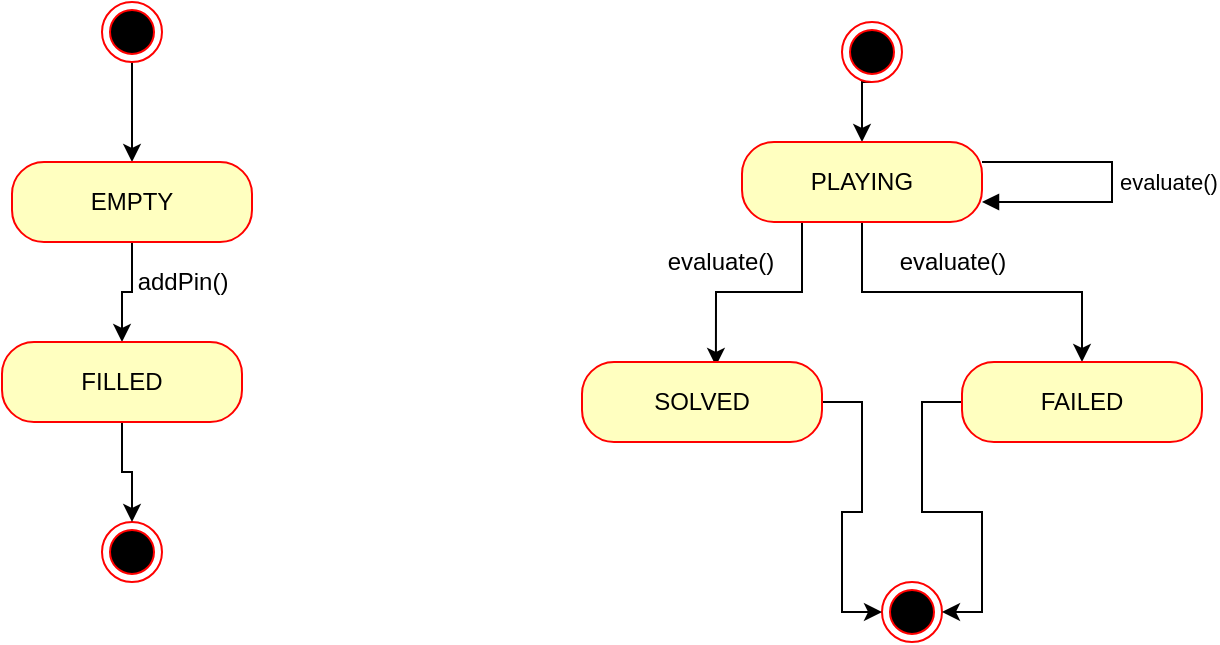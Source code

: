 <mxfile version="14.4.3" type="device"><diagram id="6CFKEhodHw7idIN-bpof" name="Page-1"><mxGraphModel dx="1182" dy="761" grid="1" gridSize="10" guides="1" tooltips="1" connect="1" arrows="1" fold="1" page="1" pageScale="1" pageWidth="827" pageHeight="1169" math="0" shadow="0"><root><mxCell id="0"/><mxCell id="1" parent="0"/><mxCell id="_T4OtWrat3wSjPlDZtXl-10" style="edgeStyle=orthogonalEdgeStyle;rounded=0;orthogonalLoop=1;jettySize=auto;html=1;exitX=0.5;exitY=1;exitDx=0;exitDy=0;" edge="1" parent="1" source="_T4OtWrat3wSjPlDZtXl-5" target="_T4OtWrat3wSjPlDZtXl-11"><mxGeometry relative="1" as="geometry"><mxPoint x="155" y="180" as="targetPoint"/></mxGeometry></mxCell><mxCell id="_T4OtWrat3wSjPlDZtXl-5" value="" style="ellipse;html=1;shape=endState;fillColor=#000000;strokeColor=#ff0000;" vertex="1" parent="1"><mxGeometry x="140" y="100" width="30" height="30" as="geometry"/></mxCell><mxCell id="_T4OtWrat3wSjPlDZtXl-6" value="" style="ellipse;html=1;shape=endState;fillColor=#000000;strokeColor=#ff0000;" vertex="1" parent="1"><mxGeometry x="140" y="360" width="30" height="30" as="geometry"/></mxCell><mxCell id="_T4OtWrat3wSjPlDZtXl-14" style="edgeStyle=orthogonalEdgeStyle;rounded=0;orthogonalLoop=1;jettySize=auto;html=1;exitX=0.5;exitY=1;exitDx=0;exitDy=0;entryX=0.5;entryY=0;entryDx=0;entryDy=0;" edge="1" parent="1" source="_T4OtWrat3wSjPlDZtXl-11" target="_T4OtWrat3wSjPlDZtXl-12"><mxGeometry relative="1" as="geometry"/></mxCell><mxCell id="_T4OtWrat3wSjPlDZtXl-11" value="EMPTY" style="rounded=1;whiteSpace=wrap;html=1;arcSize=40;fontColor=#000000;fillColor=#ffffc0;strokeColor=#ff0000;" vertex="1" parent="1"><mxGeometry x="95" y="180" width="120" height="40" as="geometry"/></mxCell><mxCell id="_T4OtWrat3wSjPlDZtXl-16" style="edgeStyle=orthogonalEdgeStyle;rounded=0;orthogonalLoop=1;jettySize=auto;html=1;exitX=0.5;exitY=1;exitDx=0;exitDy=0;entryX=0.5;entryY=0;entryDx=0;entryDy=0;" edge="1" parent="1" source="_T4OtWrat3wSjPlDZtXl-12" target="_T4OtWrat3wSjPlDZtXl-6"><mxGeometry relative="1" as="geometry"/></mxCell><mxCell id="_T4OtWrat3wSjPlDZtXl-12" value="FILLED" style="rounded=1;whiteSpace=wrap;html=1;arcSize=40;fontColor=#000000;fillColor=#ffffc0;strokeColor=#ff0000;" vertex="1" parent="1"><mxGeometry x="90" y="270" width="120" height="40" as="geometry"/></mxCell><mxCell id="_T4OtWrat3wSjPlDZtXl-17" value="addPin()" style="text;html=1;align=center;verticalAlign=middle;resizable=0;points=[];autosize=1;" vertex="1" parent="1"><mxGeometry x="150" y="230" width="60" height="20" as="geometry"/></mxCell><mxCell id="_T4OtWrat3wSjPlDZtXl-22" style="edgeStyle=orthogonalEdgeStyle;rounded=0;orthogonalLoop=1;jettySize=auto;html=1;exitX=0.5;exitY=1;exitDx=0;exitDy=0;entryX=0.5;entryY=0;entryDx=0;entryDy=0;" edge="1" parent="1" source="_T4OtWrat3wSjPlDZtXl-18" target="_T4OtWrat3wSjPlDZtXl-20"><mxGeometry relative="1" as="geometry"/></mxCell><mxCell id="_T4OtWrat3wSjPlDZtXl-18" value="" style="ellipse;html=1;shape=endState;fillColor=#000000;strokeColor=#ff0000;" vertex="1" parent="1"><mxGeometry x="510" y="110" width="30" height="30" as="geometry"/></mxCell><mxCell id="_T4OtWrat3wSjPlDZtXl-19" value="" style="ellipse;html=1;shape=endState;fillColor=#000000;strokeColor=#ff0000;" vertex="1" parent="1"><mxGeometry x="530" y="390" width="30" height="30" as="geometry"/></mxCell><mxCell id="_T4OtWrat3wSjPlDZtXl-28" style="edgeStyle=orthogonalEdgeStyle;rounded=0;orthogonalLoop=1;jettySize=auto;html=1;exitX=0.5;exitY=1;exitDx=0;exitDy=0;entryX=0.5;entryY=0;entryDx=0;entryDy=0;" edge="1" parent="1" source="_T4OtWrat3wSjPlDZtXl-20" target="_T4OtWrat3wSjPlDZtXl-26"><mxGeometry relative="1" as="geometry"/></mxCell><mxCell id="_T4OtWrat3wSjPlDZtXl-29" style="edgeStyle=orthogonalEdgeStyle;rounded=0;orthogonalLoop=1;jettySize=auto;html=1;exitX=0.25;exitY=1;exitDx=0;exitDy=0;entryX=0.558;entryY=0.05;entryDx=0;entryDy=0;entryPerimeter=0;" edge="1" parent="1" source="_T4OtWrat3wSjPlDZtXl-20" target="_T4OtWrat3wSjPlDZtXl-24"><mxGeometry relative="1" as="geometry"/></mxCell><mxCell id="_T4OtWrat3wSjPlDZtXl-20" value="PLAYING" style="rounded=1;whiteSpace=wrap;html=1;arcSize=40;fontColor=#000000;fillColor=#ffffc0;strokeColor=#ff0000;" vertex="1" parent="1"><mxGeometry x="460" y="170" width="120" height="40" as="geometry"/></mxCell><mxCell id="_T4OtWrat3wSjPlDZtXl-33" style="edgeStyle=orthogonalEdgeStyle;rounded=0;orthogonalLoop=1;jettySize=auto;html=1;entryX=0;entryY=0.5;entryDx=0;entryDy=0;" edge="1" parent="1" source="_T4OtWrat3wSjPlDZtXl-24" target="_T4OtWrat3wSjPlDZtXl-19"><mxGeometry relative="1" as="geometry"/></mxCell><mxCell id="_T4OtWrat3wSjPlDZtXl-24" value="SOLVED" style="rounded=1;whiteSpace=wrap;html=1;arcSize=40;fontColor=#000000;fillColor=#ffffc0;strokeColor=#ff0000;" vertex="1" parent="1"><mxGeometry x="380" y="280" width="120" height="40" as="geometry"/></mxCell><mxCell id="_T4OtWrat3wSjPlDZtXl-32" style="edgeStyle=orthogonalEdgeStyle;rounded=0;orthogonalLoop=1;jettySize=auto;html=1;entryX=1;entryY=0.5;entryDx=0;entryDy=0;" edge="1" parent="1" source="_T4OtWrat3wSjPlDZtXl-26" target="_T4OtWrat3wSjPlDZtXl-19"><mxGeometry relative="1" as="geometry"/></mxCell><mxCell id="_T4OtWrat3wSjPlDZtXl-26" value="FAILED" style="rounded=1;whiteSpace=wrap;html=1;arcSize=40;fontColor=#000000;fillColor=#ffffc0;strokeColor=#ff0000;" vertex="1" parent="1"><mxGeometry x="570" y="280" width="120" height="40" as="geometry"/></mxCell><mxCell id="_T4OtWrat3wSjPlDZtXl-34" value="evaluate()" style="text;html=1;align=center;verticalAlign=middle;resizable=0;points=[];autosize=1;" vertex="1" parent="1"><mxGeometry x="414" y="220" width="70" height="20" as="geometry"/></mxCell><mxCell id="_T4OtWrat3wSjPlDZtXl-35" value="evaluate()" style="text;html=1;align=center;verticalAlign=middle;resizable=0;points=[];autosize=1;" vertex="1" parent="1"><mxGeometry x="530" y="220" width="70" height="20" as="geometry"/></mxCell><mxCell id="_T4OtWrat3wSjPlDZtXl-37" value="evaluate()" style="edgeStyle=orthogonalEdgeStyle;html=1;align=left;spacingLeft=2;endArrow=block;rounded=0;exitX=1;exitY=0.25;exitDx=0;exitDy=0;entryX=1;entryY=0.75;entryDx=0;entryDy=0;" edge="1" target="_T4OtWrat3wSjPlDZtXl-20" parent="1" source="_T4OtWrat3wSjPlDZtXl-20"><mxGeometry relative="1" as="geometry"><mxPoint x="600" y="180" as="sourcePoint"/><Array as="points"><mxPoint x="645" y="180"/><mxPoint x="645" y="200"/></Array><mxPoint x="590" y="200" as="targetPoint"/></mxGeometry></mxCell></root></mxGraphModel></diagram></mxfile>